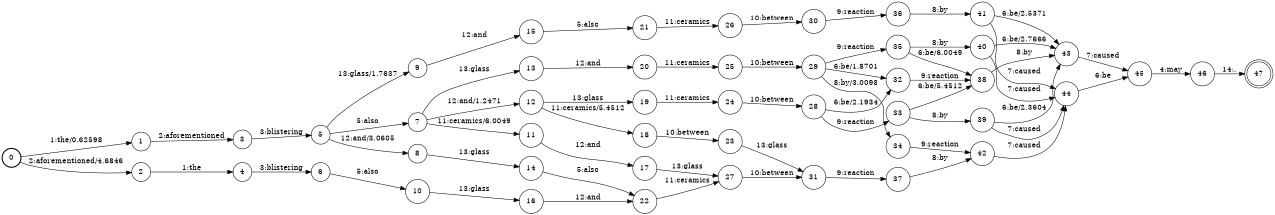 digraph FST {
rankdir = LR;
size = "8.5,11";
label = "";
center = 1;
orientation = Portrait;
ranksep = "0.4";
nodesep = "0.25";
0 [label = "0", shape = circle, style = bold, fontsize = 14]
	0 -> 1 [label = "1:the/0.62598", fontsize = 14];
	0 -> 2 [label = "2:aforementioned/4.6846", fontsize = 14];
1 [label = "1", shape = circle, style = solid, fontsize = 14]
	1 -> 3 [label = "2:aforementioned", fontsize = 14];
2 [label = "2", shape = circle, style = solid, fontsize = 14]
	2 -> 4 [label = "1:the", fontsize = 14];
3 [label = "3", shape = circle, style = solid, fontsize = 14]
	3 -> 5 [label = "3:blistering", fontsize = 14];
4 [label = "4", shape = circle, style = solid, fontsize = 14]
	4 -> 6 [label = "3:blistering", fontsize = 14];
5 [label = "5", shape = circle, style = solid, fontsize = 14]
	5 -> 7 [label = "5:also", fontsize = 14];
	5 -> 8 [label = "12:and/3.0605", fontsize = 14];
	5 -> 9 [label = "13:glass/1.7637", fontsize = 14];
6 [label = "6", shape = circle, style = solid, fontsize = 14]
	6 -> 10 [label = "5:also", fontsize = 14];
7 [label = "7", shape = circle, style = solid, fontsize = 14]
	7 -> 11 [label = "11:ceramics/6.0049", fontsize = 14];
	7 -> 12 [label = "12:and/1.2471", fontsize = 14];
	7 -> 13 [label = "13:glass", fontsize = 14];
8 [label = "8", shape = circle, style = solid, fontsize = 14]
	8 -> 14 [label = "13:glass", fontsize = 14];
9 [label = "9", shape = circle, style = solid, fontsize = 14]
	9 -> 15 [label = "12:and", fontsize = 14];
10 [label = "10", shape = circle, style = solid, fontsize = 14]
	10 -> 16 [label = "13:glass", fontsize = 14];
11 [label = "11", shape = circle, style = solid, fontsize = 14]
	11 -> 17 [label = "12:and", fontsize = 14];
12 [label = "12", shape = circle, style = solid, fontsize = 14]
	12 -> 18 [label = "11:ceramics/5.4512", fontsize = 14];
	12 -> 19 [label = "13:glass", fontsize = 14];
13 [label = "13", shape = circle, style = solid, fontsize = 14]
	13 -> 20 [label = "12:and", fontsize = 14];
14 [label = "14", shape = circle, style = solid, fontsize = 14]
	14 -> 22 [label = "5:also", fontsize = 14];
15 [label = "15", shape = circle, style = solid, fontsize = 14]
	15 -> 21 [label = "5:also", fontsize = 14];
16 [label = "16", shape = circle, style = solid, fontsize = 14]
	16 -> 22 [label = "12:and", fontsize = 14];
17 [label = "17", shape = circle, style = solid, fontsize = 14]
	17 -> 27 [label = "13:glass", fontsize = 14];
18 [label = "18", shape = circle, style = solid, fontsize = 14]
	18 -> 23 [label = "10:between", fontsize = 14];
19 [label = "19", shape = circle, style = solid, fontsize = 14]
	19 -> 24 [label = "11:ceramics", fontsize = 14];
20 [label = "20", shape = circle, style = solid, fontsize = 14]
	20 -> 25 [label = "11:ceramics", fontsize = 14];
21 [label = "21", shape = circle, style = solid, fontsize = 14]
	21 -> 26 [label = "11:ceramics", fontsize = 14];
22 [label = "22", shape = circle, style = solid, fontsize = 14]
	22 -> 27 [label = "11:ceramics", fontsize = 14];
23 [label = "23", shape = circle, style = solid, fontsize = 14]
	23 -> 31 [label = "13:glass", fontsize = 14];
24 [label = "24", shape = circle, style = solid, fontsize = 14]
	24 -> 28 [label = "10:between", fontsize = 14];
25 [label = "25", shape = circle, style = solid, fontsize = 14]
	25 -> 29 [label = "10:between", fontsize = 14];
26 [label = "26", shape = circle, style = solid, fontsize = 14]
	26 -> 30 [label = "10:between", fontsize = 14];
27 [label = "27", shape = circle, style = solid, fontsize = 14]
	27 -> 31 [label = "10:between", fontsize = 14];
28 [label = "28", shape = circle, style = solid, fontsize = 14]
	28 -> 32 [label = "6:be/2.1934", fontsize = 14];
	28 -> 33 [label = "9:reaction", fontsize = 14];
29 [label = "29", shape = circle, style = solid, fontsize = 14]
	29 -> 32 [label = "6:be/1.8701", fontsize = 14];
	29 -> 34 [label = "8:by/3.0098", fontsize = 14];
	29 -> 35 [label = "9:reaction", fontsize = 14];
30 [label = "30", shape = circle, style = solid, fontsize = 14]
	30 -> 36 [label = "9:reaction", fontsize = 14];
31 [label = "31", shape = circle, style = solid, fontsize = 14]
	31 -> 37 [label = "9:reaction", fontsize = 14];
32 [label = "32", shape = circle, style = solid, fontsize = 14]
	32 -> 38 [label = "9:reaction", fontsize = 14];
33 [label = "33", shape = circle, style = solid, fontsize = 14]
	33 -> 38 [label = "6:be/5.4512", fontsize = 14];
	33 -> 39 [label = "8:by", fontsize = 14];
34 [label = "34", shape = circle, style = solid, fontsize = 14]
	34 -> 42 [label = "9:reaction", fontsize = 14];
35 [label = "35", shape = circle, style = solid, fontsize = 14]
	35 -> 38 [label = "6:be/6.0049", fontsize = 14];
	35 -> 40 [label = "8:by", fontsize = 14];
36 [label = "36", shape = circle, style = solid, fontsize = 14]
	36 -> 41 [label = "8:by", fontsize = 14];
37 [label = "37", shape = circle, style = solid, fontsize = 14]
	37 -> 42 [label = "8:by", fontsize = 14];
38 [label = "38", shape = circle, style = solid, fontsize = 14]
	38 -> 43 [label = "8:by", fontsize = 14];
39 [label = "39", shape = circle, style = solid, fontsize = 14]
	39 -> 43 [label = "6:be/2.3604", fontsize = 14];
	39 -> 44 [label = "7:caused", fontsize = 14];
40 [label = "40", shape = circle, style = solid, fontsize = 14]
	40 -> 43 [label = "6:be/2.7666", fontsize = 14];
	40 -> 44 [label = "7:caused", fontsize = 14];
41 [label = "41", shape = circle, style = solid, fontsize = 14]
	41 -> 43 [label = "6:be/2.5371", fontsize = 14];
	41 -> 44 [label = "7:caused", fontsize = 14];
42 [label = "42", shape = circle, style = solid, fontsize = 14]
	42 -> 44 [label = "7:caused", fontsize = 14];
43 [label = "43", shape = circle, style = solid, fontsize = 14]
	43 -> 45 [label = "7:caused", fontsize = 14];
44 [label = "44", shape = circle, style = solid, fontsize = 14]
	44 -> 45 [label = "6:be", fontsize = 14];
45 [label = "45", shape = circle, style = solid, fontsize = 14]
	45 -> 46 [label = "4:may", fontsize = 14];
46 [label = "46", shape = circle, style = solid, fontsize = 14]
	46 -> 47 [label = "14:.", fontsize = 14];
47 [label = "47", shape = doublecircle, style = solid, fontsize = 14]
}
